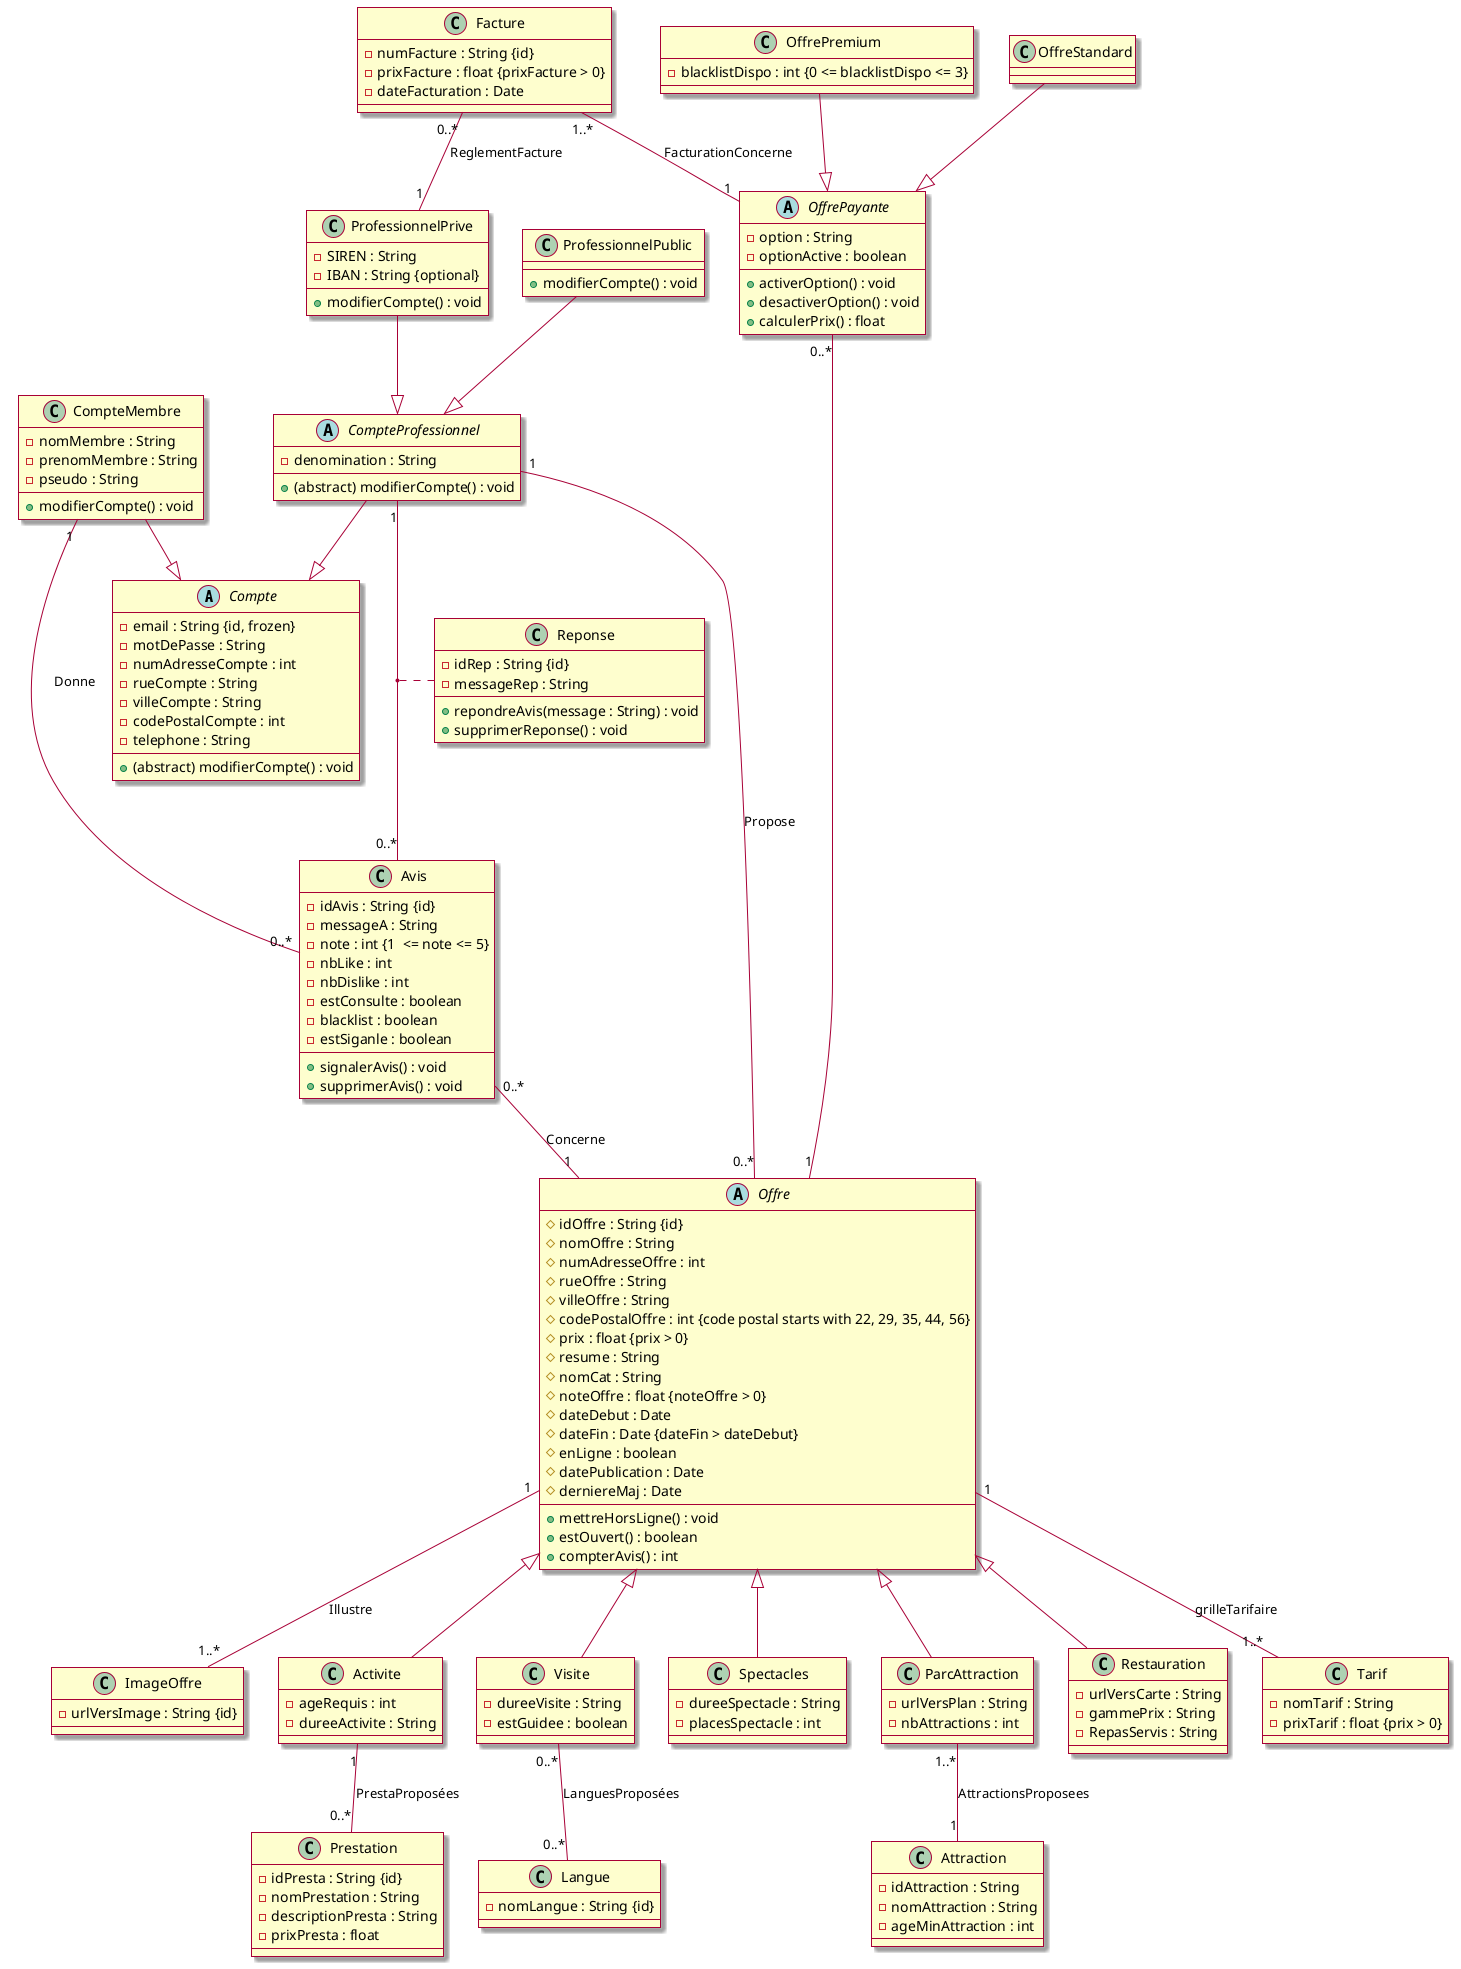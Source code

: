 @startuml

skin rose

abstract class Compte {
  - email : String {id, frozen}
  - motDePasse : String
  - numAdresseCompte : int
  - rueCompte : String
  - villeCompte : String
  - codePostalCompte : int
  - telephone : String
  +(abstract) modifierCompte() : void
}

class CompteMembre {
  - nomMembre : String
  - prenomMembre : String
  - pseudo : String
  + modifierCompte() : void
}


abstract class CompteProfessionnel {
  - denomination : String
  + (abstract) modifierCompte() : void
}

class ProfessionnelPrive {
  - SIREN : String
  - IBAN : String {optional}
  + modifierCompte() : void
}

class ProfessionnelPublic {
  + modifierCompte() : void
}

ProfessionnelPublic --|> CompteProfessionnel
ProfessionnelPrive --|> CompteProfessionnel

CompteMembre --|> Compte
CompteProfessionnel --|> Compte

abstract class Offre {
  # idOffre : String {id}
  # nomOffre : String
  # numAdresseOffre : int
  # rueOffre : String
  # villeOffre : String
  # codePostalOffre : int {code postal starts with 22, 29, 35, 44, 56}
  # prix : float {prix > 0}
  # resume : String
  # nomCat : String
  # noteOffre : float {noteOffre > 0}
  # dateDebut : Date
  # dateFin : Date {dateFin > dateDebut}
  # enLigne : boolean
  # datePublication : Date
  # derniereMaj : Date
  + mettreHorsLigne() : void
  + estOuvert() : boolean
  + compterAvis() : int
}

class ImageOffre {
  - urlVersImage : String {id}
}

Offre "1" -- "1..*" ImageOffre: Illustre

class Activite{
  - ageRequis : int
  - dureeActivite : String
}

class Prestation {
  - idPresta : String {id}
  - nomPrestation : String
  - descriptionPresta : String
  - prixPresta : float
}

Activite "1" -- "0..*" Prestation : PrestaProposées

class Visite {
  - dureeVisite : String
  - estGuidee : boolean
}

class Langue {
  - nomLangue : String {id}
}

Visite "0..*" -- "0..*" Langue : LanguesProposées

class Spectacles {
  - dureeSpectacle : String
  - placesSpectacle : int
  
}

class ParcAttraction {
  - urlVersPlan : String
  - nbAttractions : int
}

class Attraction {
  - idAttraction : String
  - nomAttraction : String
  - ageMinAttraction : int
}

ParcAttraction "1..*" -- "1" Attraction : AttractionsProposees

class Restauration {
  - urlVersCarte : String
  - gammePrix : String
  - RepasServis : String
}

Offre <|-- Activite
Offre <|-- Visite
Offre <|-- Spectacles
Offre <|-- ParcAttraction
Offre <|-- Restauration

abstract class OffrePayante {
  - option : String
  - optionActive : boolean
  + activerOption() : void
  + desactiverOption() : void
  + calculerPrix() : float
}

class Tarif {
  - nomTarif : String
  - prixTarif : float {prix > 0}
}

Offre "1" -- "1..*" Tarif : grilleTarifaire


class OffrePremium {
  - blacklistDispo : int {0 <= blacklistDispo <= 3}
}

class OffreStandard
OffrePayante "0..*" -- "1" Offre
OffreStandard --|> OffrePayante
OffrePremium --|> OffrePayante


class Avis {
  - idAvis : String {id}
  - messageA : String
  - note : int {1  <= note <= 5}
  - nbLike : int
  - nbDislike : int
  - estConsulte : boolean
  - blacklist : boolean
  - estSiganle : boolean
  + signalerAvis() : void
  + supprimerAvis() : void
}

class Reponse {
  - idRep : String {id}
  - messageRep : String
  + repondreAvis(message : String) : void
  + supprimerReponse() : void
}

CompteProfessionnel "1" -- "0..*" Offre : Propose
CompteMembre "1" -- "0..*" Avis : Donne
Avis "0..*" -- "1" Offre : Concerne

CompteProfessionnel "1" -- "0..*" Avis
(CompteProfessionnel, Avis) .. Reponse

class Facture {
  - numFacture : String {id}
  - prixFacture : float {prixFacture > 0}
  - dateFacturation : Date
}

Facture "1..*" -- "1" OffrePayante: FacturationConcerne
Facture "0..*" -- "1" ProfessionnelPrive : ReglementFacture

@enduml